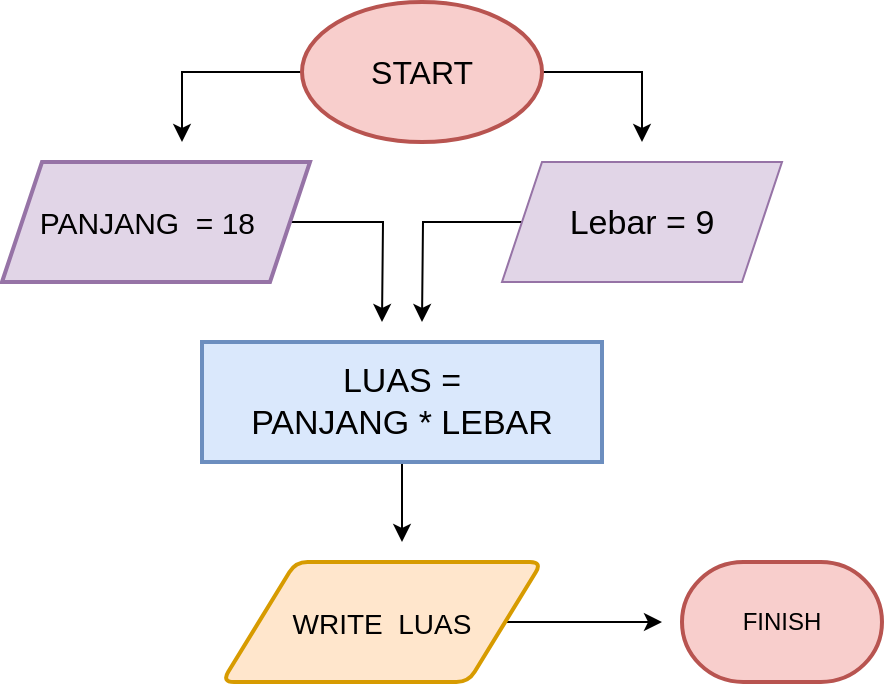 <mxfile version="15.8.2" type="github">
  <diagram id="C5RBs43oDa-KdzZeNtuy" name="Page-1">
    <mxGraphModel dx="809" dy="411" grid="1" gridSize="10" guides="1" tooltips="1" connect="1" arrows="1" fold="1" page="1" pageScale="1" pageWidth="827" pageHeight="1169" math="0" shadow="0">
      <root>
        <mxCell id="WIyWlLk6GJQsqaUBKTNV-0" />
        <mxCell id="WIyWlLk6GJQsqaUBKTNV-1" parent="WIyWlLk6GJQsqaUBKTNV-0" />
        <mxCell id="q_5Bpy2KHOpsKXh_DiUR-1" value="FINISH" style="strokeWidth=2;html=1;shape=mxgraph.flowchart.terminator;whiteSpace=wrap;fillColor=#f8cecc;strokeColor=#b85450;" parent="WIyWlLk6GJQsqaUBKTNV-1" vertex="1">
          <mxGeometry x="650" y="290" width="100" height="60" as="geometry" />
        </mxCell>
        <mxCell id="q_5Bpy2KHOpsKXh_DiUR-47" style="edgeStyle=orthogonalEdgeStyle;rounded=0;orthogonalLoop=1;jettySize=auto;html=1;fontSize=18;" parent="WIyWlLk6GJQsqaUBKTNV-1" source="q_5Bpy2KHOpsKXh_DiUR-2" edge="1">
          <mxGeometry relative="1" as="geometry">
            <mxPoint x="400" y="80" as="targetPoint" />
            <Array as="points">
              <mxPoint x="400" y="45" />
            </Array>
          </mxGeometry>
        </mxCell>
        <mxCell id="q_5Bpy2KHOpsKXh_DiUR-54" style="edgeStyle=orthogonalEdgeStyle;rounded=0;orthogonalLoop=1;jettySize=auto;html=1;fontSize=15;" parent="WIyWlLk6GJQsqaUBKTNV-1" source="q_5Bpy2KHOpsKXh_DiUR-2" edge="1">
          <mxGeometry relative="1" as="geometry">
            <mxPoint x="630" y="80" as="targetPoint" />
            <Array as="points">
              <mxPoint x="630" y="45" />
              <mxPoint x="630" y="80" />
            </Array>
          </mxGeometry>
        </mxCell>
        <mxCell id="q_5Bpy2KHOpsKXh_DiUR-2" value="&lt;font style=&quot;font-size: 16px&quot;&gt;START&lt;/font&gt;" style="strokeWidth=2;html=1;shape=mxgraph.flowchart.start_1;whiteSpace=wrap;fillColor=#f8cecc;strokeColor=#b85450;" parent="WIyWlLk6GJQsqaUBKTNV-1" vertex="1">
          <mxGeometry x="460" y="10" width="120" height="70" as="geometry" />
        </mxCell>
        <mxCell id="q_5Bpy2KHOpsKXh_DiUR-63" style="edgeStyle=orthogonalEdgeStyle;rounded=0;orthogonalLoop=1;jettySize=auto;html=1;exitX=0.5;exitY=1;exitDx=0;exitDy=0;fontSize=14;" parent="WIyWlLk6GJQsqaUBKTNV-1" source="q_5Bpy2KHOpsKXh_DiUR-12" edge="1">
          <mxGeometry relative="1" as="geometry">
            <mxPoint x="510" y="280" as="targetPoint" />
          </mxGeometry>
        </mxCell>
        <mxCell id="q_5Bpy2KHOpsKXh_DiUR-12" value="&lt;font style=&quot;font-size: 17px&quot;&gt;LUAS = &lt;br&gt;PANJANG &lt;font style=&quot;font-size: 17px&quot;&gt;*&lt;/font&gt; LEBAR&lt;/font&gt;" style="whiteSpace=wrap;html=1;strokeWidth=2;fillColor=#dae8fc;strokeColor=#6c8ebf;" parent="WIyWlLk6GJQsqaUBKTNV-1" vertex="1">
          <mxGeometry x="410" y="180" width="200" height="60" as="geometry" />
        </mxCell>
        <mxCell id="q_5Bpy2KHOpsKXh_DiUR-64" style="edgeStyle=orthogonalEdgeStyle;rounded=0;orthogonalLoop=1;jettySize=auto;html=1;fontSize=14;" parent="WIyWlLk6GJQsqaUBKTNV-1" source="q_5Bpy2KHOpsKXh_DiUR-17" edge="1">
          <mxGeometry relative="1" as="geometry">
            <mxPoint x="640" y="320" as="targetPoint" />
          </mxGeometry>
        </mxCell>
        <mxCell id="q_5Bpy2KHOpsKXh_DiUR-17" value="&lt;font style=&quot;font-size: 14px&quot;&gt;&amp;nbsp;WRITE&amp;nbsp; LUAS&amp;nbsp;&lt;/font&gt;" style="shape=parallelogram;html=1;strokeWidth=2;perimeter=parallelogramPerimeter;whiteSpace=wrap;rounded=1;arcSize=12;size=0.23;fontSize=16;fillColor=#ffe6cc;strokeColor=#d79b00;" parent="WIyWlLk6GJQsqaUBKTNV-1" vertex="1">
          <mxGeometry x="420" y="290" width="160" height="60" as="geometry" />
        </mxCell>
        <mxCell id="q_5Bpy2KHOpsKXh_DiUR-55" style="edgeStyle=orthogonalEdgeStyle;rounded=0;orthogonalLoop=1;jettySize=auto;html=1;fontSize=15;" parent="WIyWlLk6GJQsqaUBKTNV-1" source="q_5Bpy2KHOpsKXh_DiUR-45" edge="1">
          <mxGeometry relative="1" as="geometry">
            <mxPoint x="500" y="170" as="targetPoint" />
          </mxGeometry>
        </mxCell>
        <mxCell id="q_5Bpy2KHOpsKXh_DiUR-45" value="&lt;font style=&quot;font-size: 16px&quot;&gt;&lt;font style=&quot;font-size: 15px&quot;&gt;PANJANG&amp;nbsp; = 18&amp;nbsp;&lt;/font&gt;&lt;font style=&quot;font-size: 16px&quot;&gt;&amp;nbsp;&lt;/font&gt;&lt;/font&gt;" style="shape=parallelogram;perimeter=parallelogramPerimeter;whiteSpace=wrap;html=1;fixedSize=1;strokeColor=#9673a6;strokeWidth=2;fillColor=#e1d5e7;" parent="WIyWlLk6GJQsqaUBKTNV-1" vertex="1">
          <mxGeometry x="310" y="90" width="154" height="60" as="geometry" />
        </mxCell>
        <mxCell id="q_5Bpy2KHOpsKXh_DiUR-56" style="edgeStyle=orthogonalEdgeStyle;rounded=0;orthogonalLoop=1;jettySize=auto;html=1;fontSize=15;" parent="WIyWlLk6GJQsqaUBKTNV-1" source="q_5Bpy2KHOpsKXh_DiUR-49" edge="1">
          <mxGeometry relative="1" as="geometry">
            <mxPoint x="520" y="170" as="targetPoint" />
          </mxGeometry>
        </mxCell>
        <mxCell id="q_5Bpy2KHOpsKXh_DiUR-49" value="&lt;font style=&quot;font-size: 17px&quot;&gt;Lebar = 9&lt;/font&gt;" style="shape=parallelogram;perimeter=parallelogramPerimeter;whiteSpace=wrap;html=1;fixedSize=1;fontSize=18;fillColor=#e1d5e7;strokeColor=#9673a6;" parent="WIyWlLk6GJQsqaUBKTNV-1" vertex="1">
          <mxGeometry x="560" y="90" width="140" height="60" as="geometry" />
        </mxCell>
      </root>
    </mxGraphModel>
  </diagram>
</mxfile>
